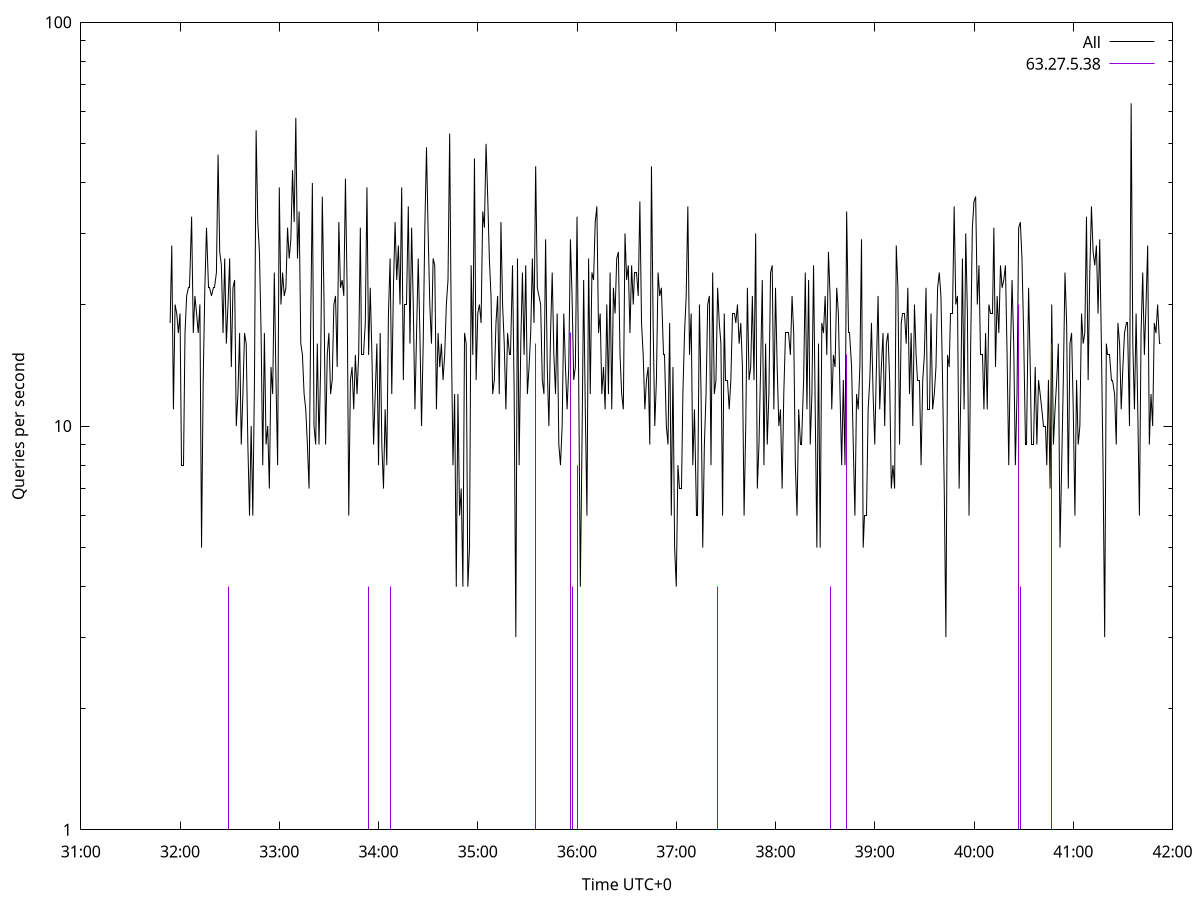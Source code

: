 set terminal pngcairo size 1024,768
set output 'Sun Jan  7 19:31:54 2024.png'
set ylabel 'Queries per second'
set xlabel 'Time UTC+0'
set xdata time
set timefmt "%s"
set log y
plot \
'-' using 1:2 linecolor 0 linetype 2 with lines title 'All', \
'-' using 1:2 linecolor 1 linetype 3 with impulses title "63.27.5.38"
1704630714 18
1704630715 28
1704630716 11
1704630717 20
1704630718 19
1704630719 17
1704630720 19
1704630721 8
1704630722 8
1704630723 17
1704630724 21
1704630725 22
1704630726 22
1704630727 33
1704630728 17
1704630729 21
1704630730 19
1704630731 17
1704630732 20
1704630733 5
1704630734 13
1704630735 22
1704630736 31
1704630737 22
1704630738 22
1704630739 21
1704630740 22
1704630741 22
1704630742 24
1704630743 47
1704630744 27
1704630745 25
1704630746 17
1704630747 26
1704630748 16
1704630749 20
1704630750 26
1704630751 14
1704630752 22
1704630753 23
1704630754 10
1704630755 12
1704630756 17
1704630757 9
1704630758 12
1704630759 17
1704630760 16
1704630761 9
1704630762 6
1704630763 10
1704630764 6
1704630765 13
1704630766 54
1704630767 32
1704630768 27
1704630769 17
1704630770 8
1704630771 17
1704630772 9
1704630773 10
1704630774 7
1704630775 14
1704630776 12
1704630777 24
1704630778 13
1704630779 8
1704630780 39
1704630781 20
1704630782 24
1704630783 21
1704630784 22
1704630785 31
1704630786 26
1704630787 29
1704630788 43
1704630789 32
1704630790 58
1704630791 26
1704630792 34
1704630793 16
1704630794 15
1704630795 12
1704630796 11
1704630797 9
1704630798 7
1704630799 18
1704630800 40
1704630801 10
1704630802 9
1704630803 16
1704630804 9
1704630805 14
1704630806 37
1704630807 21
1704630808 9
1704630809 15
1704630810 17
1704630811 12
1704630812 13
1704630813 20
1704630814 21
1704630815 14
1704630816 32
1704630817 22
1704630818 23
1704630819 21
1704630820 41
1704630821 22
1704630822 6
1704630823 13
1704630824 14
1704630825 11
1704630826 15
1704630827 12
1704630828 15
1704630829 31
1704630830 15
1704630831 15
1704630832 18
1704630833 39
1704630834 15
1704630835 22
1704630836 15
1704630837 9
1704630838 12
1704630839 16
1704630840 8
1704630841 17
1704630842 9
1704630843 7
1704630844 11
1704630845 8
1704630846 19
1704630847 26
1704630848 12
1704630849 22
1704630850 32
1704630851 23
1704630852 28
1704630853 20
1704630854 39
1704630855 13
1704630856 20
1704630857 20
1704630858 35
1704630859 16
1704630860 31
1704630861 20
1704630862 11
1704630863 17
1704630864 26
1704630865 17
1704630866 10
1704630867 16
1704630868 31
1704630869 49
1704630870 30
1704630871 20
1704630872 16
1704630873 26
1704630874 25
1704630875 11
1704630876 17
1704630877 14
1704630878 16
1704630879 13
1704630880 15
1704630881 20
1704630882 23
1704630883 53
1704630884 17
1704630885 8
1704630886 12
1704630887 4
1704630888 12
1704630889 6
1704630890 7
1704630891 4
1704630892 17
1704630893 16
1704630894 4
1704630895 5
1704630896 25
1704630897 15
1704630898 46
1704630899 13
1704630900 19
1704630901 20
1704630902 18
1704630903 34
1704630904 31
1704630905 50
1704630906 37
1704630907 26
1704630908 21
1704630909 12
1704630910 13
1704630911 18
1704630912 21
1704630913 12
1704630914 32
1704630915 20
1704630916 16
1704630917 11
1704630918 17
1704630919 15
1704630920 15
1704630921 25
1704630922 12
1704630923 3
1704630924 26
1704630925 8
1704630926 16
1704630927 24
1704630928 15
1704630929 25
1704630930 12
1704630931 14
1704630932 17
1704630933 26
1704630934 18
1704630935 44
1704630936 22
1704630937 21
1704630938 20
1704630939 13
1704630940 12
1704630941 29
1704630942 14
1704630943 10
1704630944 17
1704630945 24
1704630946 15
1704630947 12
1704630948 19
1704630949 9
1704630950 8
1704630951 10
1704630952 19
1704630953 14
1704630954 11
1704630955 14
1704630956 29
1704630957 21
1704630958 13
1704630959 14
1704630960 33
1704630961 13
1704630962 4
1704630963 9
1704630964 23
1704630965 11
1704630966 6
1704630967 26
1704630968 12
1704630969 24
1704630970 23
1704630971 32
1704630972 35
1704630973 17
1704630974 19
1704630975 12
1704630976 14
1704630977 11
1704630978 20
1704630979 12
1704630980 24
1704630981 11
1704630982 22
1704630983 19
1704630984 26
1704630985 27
1704630986 15
1704630987 12
1704630988 11
1704630989 30
1704630990 23
1704630991 25
1704630992 17
1704630993 25
1704630994 20
1704630995 24
1704630996 24
1704630997 21
1704630998 36
1704630999 18
1704631000 15
1704631001 11
1704631002 13
1704631003 14
1704631004 9
1704631005 44
1704631006 18
1704631007 10
1704631008 13
1704631009 24
1704631010 21
1704631011 22
1704631012 15
1704631013 15
1704631014 10
1704631015 9
1704631016 18
1704631017 6
1704631018 14
1704631019 5
1704631020 4
1704631021 8
1704631022 7
1704631023 7
1704631024 12
1704631025 17
1704631026 21
1704631027 35
1704631028 15
1704631029 19
1704631030 8
1704631031 11
1704631032 6
1704631033 6
1704631034 20
1704631035 12
1704631036 5
1704631037 9
1704631038 12
1704631039 20
1704631040 21
1704631041 8
1704631042 24
1704631043 12
1704631044 13
1704631045 22
1704631046 18
1704631047 16
1704631048 6
1704631049 19
1704631050 13
1704631051 13
1704631052 11
1704631053 13
1704631054 19
1704631055 19
1704631056 18
1704631057 20
1704631058 16
1704631059 18
1704631060 14
1704631061 6
1704631062 10
1704631063 22
1704631064 13
1704631065 14
1704631066 21
1704631067 13
1704631068 30
1704631069 7
1704631070 9
1704631071 14
1704631072 23
1704631073 8
1704631074 16
1704631075 9
1704631076 12
1704631077 24
1704631078 25
1704631079 11
1704631080 22
1704631081 14
1704631082 10
1704631083 11
1704631084 7
1704631085 12
1704631086 17
1704631087 17
1704631088 17
1704631089 15
1704631090 21
1704631091 17
1704631092 8
1704631093 6
1704631094 11
1704631095 9
1704631096 9
1704631097 13
1704631098 24
1704631099 11
1704631100 23
1704631101 9
1704631102 12
1704631103 25
1704631104 11
1704631105 5
1704631106 16
1704631107 5
1704631108 18
1704631109 17
1704631110 21
1704631111 15
1704631112 27
1704631113 21
1704631114 11
1704631115 15
1704631116 14
1704631117 22
1704631118 19
1704631119 12
1704631120 8
1704631121 13
1704631122 8
1704631123 34
1704631124 17
1704631125 17
1704631126 14
1704631127 9
1704631128 6
1704631129 12
1704631130 11
1704631131 14
1704631132 29
1704631133 5
1704631134 6
1704631135 6
1704631136 11
1704631137 13
1704631138 18
1704631139 12
1704631140 9
1704631141 14
1704631142 21
1704631143 11
1704631144 14
1704631145 17
1704631146 10
1704631147 16
1704631148 17
1704631149 13
1704631150 7
1704631151 8
1704631152 7
1704631153 28
1704631154 22
1704631155 9
1704631156 18
1704631157 19
1704631158 19
1704631159 16
1704631160 22
1704631161 12
1704631162 17
1704631163 10
1704631164 20
1704631165 15
1704631166 13
1704631167 13
1704631168 8
1704631169 13
1704631170 15
1704631171 22
1704631172 11
1704631173 11
1704631174 19
1704631175 11
1704631176 12
1704631177 14
1704631178 22
1704631179 24
1704631180 21
1704631181 13
1704631182 7
1704631183 3
1704631184 15
1704631185 14
1704631186 19
1704631187 19
1704631188 35
1704631189 20
1704631190 21
1704631191 7
1704631192 12
1704631193 26
1704631194 11
1704631195 30
1704631196 19
1704631197 6
1704631198 16
1704631199 31
1704631200 36
1704631201 37
1704631202 20
1704631203 25
1704631204 15
1704631205 15
1704631206 11
1704631207 17
1704631208 11
1704631209 20
1704631210 19
1704631211 19
1704631212 31
1704631213 14
1704631214 21
1704631215 17
1704631216 25
1704631217 22
1704631218 23
1704631219 25
1704631220 15
1704631221 8
1704631222 15
1704631223 23
1704631224 16
1704631225 8
1704631226 12
1704631227 31
1704631228 32
1704631229 26
1704631230 17
1704631231 9
1704631232 9
1704631233 22
1704631234 14
1704631235 9
1704631236 9
1704631237 14
1704631238 9
1704631239 13
1704631240 12
1704631241 11
1704631242 10
1704631243 10
1704631244 8
1704631245 13
1704631246 7
1704631247 20
1704631248 9
1704631249 11
1704631250 13
1704631251 16
1704631252 5
1704631253 8
1704631254 13
1704631255 24
1704631256 18
1704631257 7
1704631258 16
1704631259 17
1704631260 11
1704631261 6
1704631262 13
1704631263 9
1704631264 10
1704631265 19
1704631266 16
1704631267 17
1704631268 33
1704631269 13
1704631270 24
1704631271 35
1704631272 27
1704631273 25
1704631274 28
1704631275 19
1704631276 29
1704631277 16
1704631278 8
1704631279 3
1704631280 16
1704631281 15
1704631282 15
1704631283 13
1704631284 13
1704631285 12
1704631286 9
1704631287 18
1704631288 16
1704631289 11
1704631290 14
1704631291 17
1704631292 18
1704631293 18
1704631294 10
1704631295 63
1704631296 16
1704631297 11
1704631298 19
1704631299 11
1704631300 6
1704631301 17
1704631302 24
1704631303 15
1704631304 20
1704631305 28
1704631306 9
1704631307 12
1704631308 10
1704631309 18
1704631310 17
1704631311 20
1704631312 16
1704631313 16

e
1704630749 4
1704630834 4
1704630847 4
1704630935 16
1704630956 17
1704630957 4
1704630960 8
1704631045 4
1704631113 4
1704631123 15
1704631227 20
1704631228 4
1704631247 16

e
